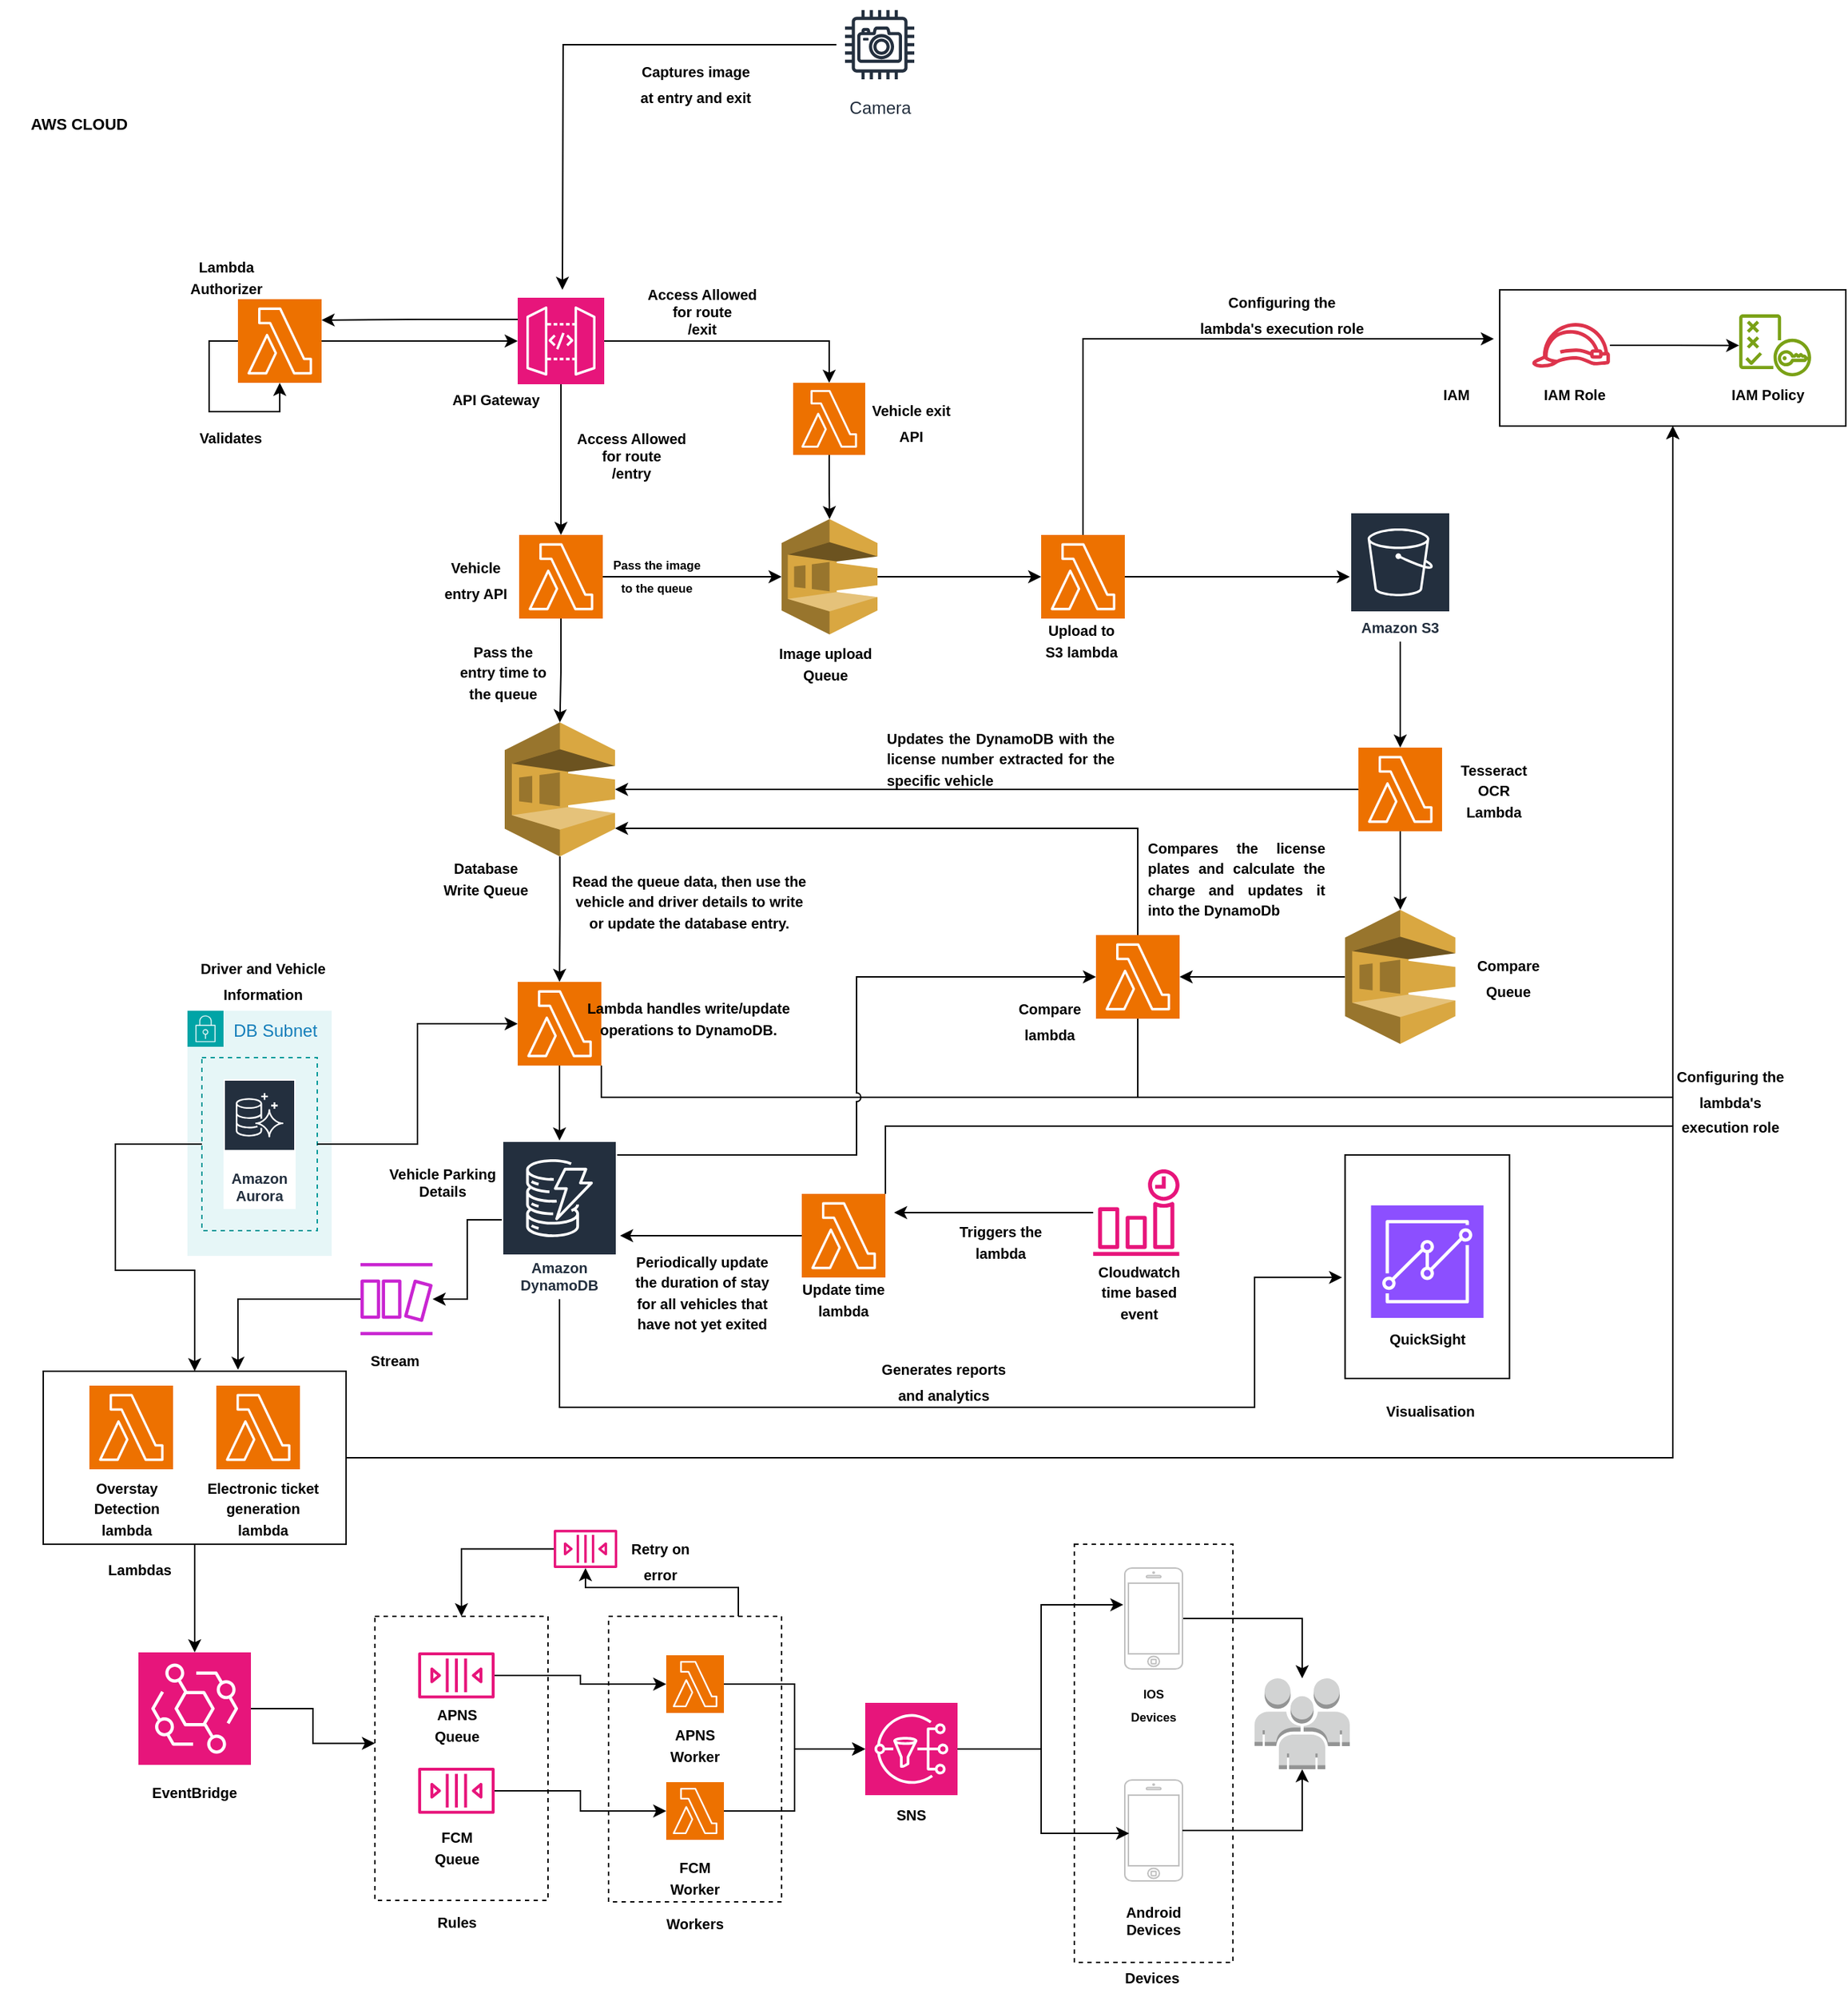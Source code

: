 <mxfile version="24.4.4" type="github">
  <diagram name="Page-1" id="XCapX623ZK9VIntV2yf6">
    <mxGraphModel dx="1434" dy="774" grid="1" gridSize="10" guides="1" tooltips="1" connect="1" arrows="1" fold="1" page="1" pageScale="1" pageWidth="850" pageHeight="1100" math="0" shadow="0">
      <root>
        <mxCell id="0" />
        <mxCell id="1" parent="0" />
        <mxCell id="y3648cTaK8qfpZ_CPwrZ-4" value="AWS CLOUD" style="text;html=1;align=center;verticalAlign=middle;whiteSpace=wrap;rounded=0;fontStyle=1;fontSize=11;" parent="1" vertex="1">
          <mxGeometry x="20" y="110" width="110" height="30" as="geometry" />
        </mxCell>
        <mxCell id="y3648cTaK8qfpZ_CPwrZ-14" value="&lt;div&gt;DB Subnet&lt;/div&gt;&lt;div&gt;&lt;br&gt;&lt;/div&gt;" style="points=[[0,0],[0.25,0],[0.5,0],[0.75,0],[1,0],[1,0.25],[1,0.5],[1,0.75],[1,1],[0.75,1],[0.5,1],[0.25,1],[0,1],[0,0.75],[0,0.5],[0,0.25]];outlineConnect=0;gradientColor=none;html=1;whiteSpace=wrap;fontSize=12;fontStyle=0;container=1;pointerEvents=0;collapsible=0;recursiveResize=0;shape=mxgraph.aws4.group;grIcon=mxgraph.aws4.group_security_group;grStroke=0;strokeColor=#00A4A6;fillColor=#E6F6F7;verticalAlign=top;align=left;spacingLeft=30;fontColor=#147EBA;dashed=0;" parent="1" vertex="1">
          <mxGeometry x="150" y="740" width="100" height="170" as="geometry" />
        </mxCell>
        <mxCell id="y3648cTaK8qfpZ_CPwrZ-59" value="Amazon&lt;br&gt;&lt;div&gt;Aurora&lt;/div&gt;" style="sketch=0;outlineConnect=0;fontColor=#232F3E;gradientColor=none;strokeColor=#ffffff;fillColor=#232F3E;dashed=0;verticalLabelPosition=middle;verticalAlign=bottom;align=center;html=1;whiteSpace=wrap;fontSize=10;fontStyle=1;spacing=3;shape=mxgraph.aws4.productIcon;prIcon=mxgraph.aws4.aurora;" parent="y3648cTaK8qfpZ_CPwrZ-14" vertex="1">
          <mxGeometry x="25" y="47.5" width="50" height="90" as="geometry" />
        </mxCell>
        <mxCell id="y3648cTaK8qfpZ_CPwrZ-17" value="" style="rounded=0;whiteSpace=wrap;html=1;fillColor=none;strokeColor=#009999;dashed=1;" parent="y3648cTaK8qfpZ_CPwrZ-14" vertex="1">
          <mxGeometry x="10" y="32.5" width="80" height="120" as="geometry" />
        </mxCell>
        <mxCell id="y3648cTaK8qfpZ_CPwrZ-41" style="edgeStyle=orthogonalEdgeStyle;rounded=0;orthogonalLoop=1;jettySize=auto;html=1;exitX=0.5;exitY=1;exitDx=0;exitDy=0;exitPerimeter=0;entryX=0.5;entryY=0;entryDx=0;entryDy=0;entryPerimeter=0;" parent="1" source="y3648cTaK8qfpZ_CPwrZ-18" target="y3648cTaK8qfpZ_CPwrZ-45" edge="1">
          <mxGeometry relative="1" as="geometry">
            <mxPoint x="409" y="400" as="targetPoint" />
          </mxGeometry>
        </mxCell>
        <mxCell id="VPLvg2K2wHVccdFYRHNz-117" style="edgeStyle=orthogonalEdgeStyle;rounded=0;orthogonalLoop=1;jettySize=auto;html=1;exitX=1;exitY=0.5;exitDx=0;exitDy=0;exitPerimeter=0;entryX=0.5;entryY=0;entryDx=0;entryDy=0;entryPerimeter=0;" edge="1" parent="1" source="y3648cTaK8qfpZ_CPwrZ-18" target="VPLvg2K2wHVccdFYRHNz-119">
          <mxGeometry relative="1" as="geometry">
            <mxPoint x="1020" y="360" as="targetPoint" />
          </mxGeometry>
        </mxCell>
        <mxCell id="y3648cTaK8qfpZ_CPwrZ-18" value="" style="sketch=0;points=[[0,0,0],[0.25,0,0],[0.5,0,0],[0.75,0,0],[1,0,0],[0,1,0],[0.25,1,0],[0.5,1,0],[0.75,1,0],[1,1,0],[0,0.25,0],[0,0.5,0],[0,0.75,0],[1,0.25,0],[1,0.5,0],[1,0.75,0]];outlineConnect=0;fontColor=#232F3E;fillColor=#E7157B;strokeColor=#ffffff;dashed=0;verticalLabelPosition=bottom;verticalAlign=top;align=center;html=1;fontSize=12;fontStyle=0;aspect=fixed;shape=mxgraph.aws4.resourceIcon;resIcon=mxgraph.aws4.api_gateway;" parent="1" vertex="1">
          <mxGeometry x="379" y="245.5" width="60" height="60" as="geometry" />
        </mxCell>
        <mxCell id="y3648cTaK8qfpZ_CPwrZ-24" value="&lt;div style=&quot;font-size: 10px;&quot;&gt;&lt;b&gt;&lt;font style=&quot;font-size: 10px;&quot;&gt;API Gateway&lt;/font&gt;&lt;/b&gt;&lt;/div&gt;&lt;div style=&quot;font-size: 10px;&quot;&gt;&lt;b&gt;&lt;font style=&quot;font-size: 10px;&quot;&gt;&lt;br&gt;&lt;/font&gt;&lt;/b&gt;&lt;/div&gt;" style="text;html=1;align=center;verticalAlign=middle;whiteSpace=wrap;rounded=0;" parent="1" vertex="1">
          <mxGeometry x="324" y="312.25" width="80" height="20" as="geometry" />
        </mxCell>
        <mxCell id="y3648cTaK8qfpZ_CPwrZ-43" value="&lt;div style=&quot;font-size: 10px;&quot;&gt;&lt;font style=&quot;font-size: 10px;&quot;&gt;&lt;b&gt;&lt;font style=&quot;font-size: 10px;&quot;&gt;Access Allowed&lt;/font&gt;&lt;/b&gt;&lt;/font&gt;&lt;/div&gt;&lt;div style=&quot;font-size: 10px;&quot;&gt;&lt;font style=&quot;font-size: 10px;&quot;&gt;&lt;b&gt;&lt;font style=&quot;font-size: 10px;&quot;&gt;for route &lt;br&gt;/entry&lt;br&gt;&lt;/font&gt;&lt;/b&gt;&lt;/font&gt;&lt;/div&gt;" style="text;html=1;align=center;verticalAlign=middle;whiteSpace=wrap;rounded=0;" parent="1" vertex="1">
          <mxGeometry x="412.5" y="340" width="90" height="30" as="geometry" />
        </mxCell>
        <mxCell id="y3648cTaK8qfpZ_CPwrZ-49" style="edgeStyle=orthogonalEdgeStyle;rounded=0;orthogonalLoop=1;jettySize=auto;html=1;exitX=1;exitY=0.5;exitDx=0;exitDy=0;exitPerimeter=0;" parent="1" source="y3648cTaK8qfpZ_CPwrZ-44" target="y3648cTaK8qfpZ_CPwrZ-50" edge="1">
          <mxGeometry relative="1" as="geometry">
            <mxPoint x="690" y="460" as="targetPoint" />
          </mxGeometry>
        </mxCell>
        <mxCell id="y3648cTaK8qfpZ_CPwrZ-44" value="" style="sketch=0;points=[[0,0,0],[0.25,0,0],[0.5,0,0],[0.75,0,0],[1,0,0],[0,1,0],[0.25,1,0],[0.5,1,0],[0.75,1,0],[1,1,0],[0,0.25,0],[0,0.5,0],[0,0.75,0],[1,0.25,0],[1,0.5,0],[1,0.75,0]];outlineConnect=0;fontColor=#232F3E;fillColor=#ED7100;strokeColor=#ffffff;dashed=0;verticalLabelPosition=bottom;verticalAlign=top;align=center;html=1;fontSize=12;fontStyle=0;aspect=fixed;shape=mxgraph.aws4.resourceIcon;resIcon=mxgraph.aws4.lambda;" parent="1" vertex="1">
          <mxGeometry x="742" y="410" width="58" height="58" as="geometry" />
        </mxCell>
        <mxCell id="y3648cTaK8qfpZ_CPwrZ-45" value="" style="sketch=0;points=[[0,0,0],[0.25,0,0],[0.5,0,0],[0.75,0,0],[1,0,0],[0,1,0],[0.25,1,0],[0.5,1,0],[0.75,1,0],[1,1,0],[0,0.25,0],[0,0.5,0],[0,0.75,0],[1,0.25,0],[1,0.5,0],[1,0.75,0]];outlineConnect=0;fontColor=#232F3E;fillColor=#ED7100;strokeColor=#ffffff;dashed=0;verticalLabelPosition=bottom;verticalAlign=top;align=center;html=1;fontSize=12;fontStyle=0;aspect=fixed;shape=mxgraph.aws4.resourceIcon;resIcon=mxgraph.aws4.lambda;" parent="1" vertex="1">
          <mxGeometry x="380" y="410" width="58" height="58" as="geometry" />
        </mxCell>
        <mxCell id="y3648cTaK8qfpZ_CPwrZ-47" value="&lt;b&gt;&lt;font style=&quot;font-size: 10px;&quot;&gt;Upload to S3 lambda&lt;/font&gt;&lt;/b&gt;" style="text;html=1;align=center;verticalAlign=middle;whiteSpace=wrap;rounded=0;" parent="1" vertex="1">
          <mxGeometry x="740" y="468" width="60" height="30" as="geometry" />
        </mxCell>
        <mxCell id="y3648cTaK8qfpZ_CPwrZ-50" value="Amazon S3" style="sketch=0;outlineConnect=0;fontColor=#232F3E;gradientColor=none;strokeColor=#ffffff;fillColor=#232F3E;dashed=0;verticalLabelPosition=middle;verticalAlign=bottom;align=center;html=1;whiteSpace=wrap;fontSize=10;fontStyle=1;spacing=3;shape=mxgraph.aws4.productIcon;prIcon=mxgraph.aws4.s3;" parent="1" vertex="1">
          <mxGeometry x="956" y="394" width="70" height="90" as="geometry" />
        </mxCell>
        <mxCell id="VPLvg2K2wHVccdFYRHNz-115" style="edgeStyle=orthogonalEdgeStyle;rounded=0;orthogonalLoop=1;jettySize=auto;html=1;" edge="1" parent="1" source="y3648cTaK8qfpZ_CPwrZ-51" target="y3648cTaK8qfpZ_CPwrZ-65">
          <mxGeometry relative="1" as="geometry" />
        </mxCell>
        <mxCell id="VPLvg2K2wHVccdFYRHNz-131" value="" style="edgeStyle=orthogonalEdgeStyle;rounded=0;orthogonalLoop=1;jettySize=auto;html=1;" edge="1" parent="1" source="y3648cTaK8qfpZ_CPwrZ-51" target="VPLvg2K2wHVccdFYRHNz-130">
          <mxGeometry relative="1" as="geometry" />
        </mxCell>
        <mxCell id="y3648cTaK8qfpZ_CPwrZ-51" value="" style="sketch=0;points=[[0,0,0],[0.25,0,0],[0.5,0,0],[0.75,0,0],[1,0,0],[0,1,0],[0.25,1,0],[0.5,1,0],[0.75,1,0],[1,1,0],[0,0.25,0],[0,0.5,0],[0,0.75,0],[1,0.25,0],[1,0.5,0],[1,0.75,0]];outlineConnect=0;fontColor=#232F3E;fillColor=#ED7100;strokeColor=#ffffff;dashed=0;verticalLabelPosition=bottom;verticalAlign=top;align=center;html=1;fontSize=12;fontStyle=0;aspect=fixed;shape=mxgraph.aws4.resourceIcon;resIcon=mxgraph.aws4.lambda;" parent="1" vertex="1">
          <mxGeometry x="962" y="557.5" width="58" height="58" as="geometry" />
        </mxCell>
        <mxCell id="y3648cTaK8qfpZ_CPwrZ-56" value="&lt;b&gt;&lt;font style=&quot;font-size: 10px;&quot;&gt;Tesseract OCR Lambda&lt;/font&gt;&lt;/b&gt;" style="text;html=1;align=center;verticalAlign=middle;whiteSpace=wrap;rounded=0;" parent="1" vertex="1">
          <mxGeometry x="1026" y="571.5" width="60" height="30" as="geometry" />
        </mxCell>
        <mxCell id="y3648cTaK8qfpZ_CPwrZ-57" style="edgeStyle=orthogonalEdgeStyle;rounded=0;orthogonalLoop=1;jettySize=auto;html=1;exitX=0.5;exitY=1;exitDx=0;exitDy=0;" parent="1" edge="1">
          <mxGeometry relative="1" as="geometry">
            <mxPoint x="768" y="651" as="sourcePoint" />
            <mxPoint x="768" y="651" as="targetPoint" />
          </mxGeometry>
        </mxCell>
        <mxCell id="y3648cTaK8qfpZ_CPwrZ-65" value="" style="outlineConnect=0;dashed=0;verticalLabelPosition=bottom;verticalAlign=top;align=center;html=1;shape=mxgraph.aws3.sqs;fillColor=#D9A741;gradientColor=none;" parent="1" vertex="1">
          <mxGeometry x="370" y="540" width="76.5" height="93" as="geometry" />
        </mxCell>
        <mxCell id="y3648cTaK8qfpZ_CPwrZ-66" style="edgeStyle=orthogonalEdgeStyle;rounded=0;orthogonalLoop=1;jettySize=auto;html=1;exitX=0.5;exitY=1;exitDx=0;exitDy=0;exitPerimeter=0;entryX=0.5;entryY=0;entryDx=0;entryDy=0;entryPerimeter=0;" parent="1" source="y3648cTaK8qfpZ_CPwrZ-45" target="y3648cTaK8qfpZ_CPwrZ-65" edge="1">
          <mxGeometry relative="1" as="geometry" />
        </mxCell>
        <mxCell id="VPLvg2K2wHVccdFYRHNz-143" style="edgeStyle=orthogonalEdgeStyle;rounded=0;orthogonalLoop=1;jettySize=auto;html=1;" edge="1" parent="1" source="y3648cTaK8qfpZ_CPwrZ-71" target="VPLvg2K2wHVccdFYRHNz-142">
          <mxGeometry relative="1" as="geometry" />
        </mxCell>
        <mxCell id="y3648cTaK8qfpZ_CPwrZ-71" value="Amazon DynamoDB" style="sketch=0;outlineConnect=0;fontColor=#232F3E;gradientColor=none;strokeColor=#ffffff;fillColor=#232F3E;dashed=0;verticalLabelPosition=middle;verticalAlign=bottom;align=center;html=1;whiteSpace=wrap;fontSize=10;fontStyle=1;spacing=3;shape=mxgraph.aws4.productIcon;prIcon=mxgraph.aws4.dynamodb;" parent="1" vertex="1">
          <mxGeometry x="368" y="830" width="80" height="110" as="geometry" />
        </mxCell>
        <mxCell id="y3648cTaK8qfpZ_CPwrZ-76" style="edgeStyle=orthogonalEdgeStyle;rounded=0;orthogonalLoop=1;jettySize=auto;html=1;exitX=0.5;exitY=1;exitDx=0;exitDy=0;exitPerimeter=0;" parent="1" source="y3648cTaK8qfpZ_CPwrZ-73" target="y3648cTaK8qfpZ_CPwrZ-71" edge="1">
          <mxGeometry relative="1" as="geometry" />
        </mxCell>
        <mxCell id="VPLvg2K2wHVccdFYRHNz-227" style="edgeStyle=orthogonalEdgeStyle;rounded=0;orthogonalLoop=1;jettySize=auto;html=1;exitX=1;exitY=1;exitDx=0;exitDy=0;exitPerimeter=0;endArrow=none;endFill=0;" edge="1" parent="1" source="y3648cTaK8qfpZ_CPwrZ-73">
          <mxGeometry relative="1" as="geometry">
            <mxPoint x="1180" y="800" as="targetPoint" />
            <Array as="points">
              <mxPoint x="437" y="800" />
            </Array>
          </mxGeometry>
        </mxCell>
        <mxCell id="y3648cTaK8qfpZ_CPwrZ-73" value="" style="sketch=0;points=[[0,0,0],[0.25,0,0],[0.5,0,0],[0.75,0,0],[1,0,0],[0,1,0],[0.25,1,0],[0.5,1,0],[0.75,1,0],[1,1,0],[0,0.25,0],[0,0.5,0],[0,0.75,0],[1,0.25,0],[1,0.5,0],[1,0.75,0]];outlineConnect=0;fontColor=#232F3E;fillColor=#ED7100;strokeColor=#ffffff;dashed=0;verticalLabelPosition=bottom;verticalAlign=top;align=center;html=1;fontSize=12;fontStyle=0;aspect=fixed;shape=mxgraph.aws4.resourceIcon;resIcon=mxgraph.aws4.lambda;" parent="1" vertex="1">
          <mxGeometry x="379" y="720" width="58" height="58" as="geometry" />
        </mxCell>
        <mxCell id="y3648cTaK8qfpZ_CPwrZ-74" style="edgeStyle=orthogonalEdgeStyle;rounded=0;orthogonalLoop=1;jettySize=auto;html=1;exitX=0.5;exitY=1;exitDx=0;exitDy=0;exitPerimeter=0;entryX=0.5;entryY=0;entryDx=0;entryDy=0;entryPerimeter=0;" parent="1" source="y3648cTaK8qfpZ_CPwrZ-65" target="y3648cTaK8qfpZ_CPwrZ-73" edge="1">
          <mxGeometry relative="1" as="geometry" />
        </mxCell>
        <mxCell id="VPLvg2K2wHVccdFYRHNz-167" value="" style="edgeStyle=orthogonalEdgeStyle;rounded=0;orthogonalLoop=1;jettySize=auto;html=1;" edge="1" parent="1" source="y3648cTaK8qfpZ_CPwrZ-17" target="VPLvg2K2wHVccdFYRHNz-165">
          <mxGeometry relative="1" as="geometry">
            <Array as="points">
              <mxPoint x="100" y="833" />
              <mxPoint x="100" y="920" />
              <mxPoint x="155" y="920" />
            </Array>
          </mxGeometry>
        </mxCell>
        <mxCell id="y3648cTaK8qfpZ_CPwrZ-79" value="&lt;sub&gt;&lt;b&gt;Vehicle entry API&lt;br&gt;&lt;/b&gt;&lt;/sub&gt;" style="text;html=1;align=center;verticalAlign=middle;whiteSpace=wrap;rounded=0;" parent="1" vertex="1">
          <mxGeometry x="320" y="424" width="60" height="30" as="geometry" />
        </mxCell>
        <mxCell id="y3648cTaK8qfpZ_CPwrZ-80" value="&lt;font style=&quot;font-size: 10px;&quot;&gt;&lt;b&gt;Pass the entry time to the queue&lt;/b&gt;&lt;/font&gt;" style="text;html=1;align=center;verticalAlign=middle;whiteSpace=wrap;rounded=0;" parent="1" vertex="1">
          <mxGeometry x="334" y="490" width="70" height="30" as="geometry" />
        </mxCell>
        <mxCell id="y3648cTaK8qfpZ_CPwrZ-81" value="&lt;div align=&quot;center&quot;&gt;&lt;b&gt;&lt;font style=&quot;font-size: 10px;&quot;&gt;Read the queue data, then use the vehicle and driver details to write or update the database entry.&lt;/font&gt;&lt;/b&gt;&lt;/div&gt;" style="text;html=1;align=center;verticalAlign=middle;whiteSpace=wrap;rounded=0;" parent="1" vertex="1">
          <mxGeometry x="412.5" y="648" width="170" height="32" as="geometry" />
        </mxCell>
        <mxCell id="y3648cTaK8qfpZ_CPwrZ-83" value="&lt;div align=&quot;center&quot;&gt;&lt;font style=&quot;font-size: 10px;&quot;&gt;&lt;b&gt;Lambda handles write/update operations to DynamoDB.&lt;/b&gt;&lt;/font&gt;&lt;/div&gt;" style="text;html=1;align=center;verticalAlign=middle;whiteSpace=wrap;rounded=0;" parent="1" vertex="1">
          <mxGeometry x="425" y="720" width="145" height="50" as="geometry" />
        </mxCell>
        <mxCell id="VPLvg2K2wHVccdFYRHNz-187" style="edgeStyle=orthogonalEdgeStyle;rounded=0;orthogonalLoop=1;jettySize=auto;html=1;" edge="1" parent="1" source="VPLvg2K2wHVccdFYRHNz-1">
          <mxGeometry relative="1" as="geometry">
            <mxPoint x="640" y="880" as="targetPoint" />
          </mxGeometry>
        </mxCell>
        <mxCell id="VPLvg2K2wHVccdFYRHNz-1" value="" style="sketch=0;outlineConnect=0;fontColor=#232F3E;gradientColor=none;fillColor=#E7157B;strokeColor=none;dashed=0;verticalLabelPosition=bottom;verticalAlign=top;align=center;html=1;fontSize=12;fontStyle=0;aspect=fixed;pointerEvents=1;shape=mxgraph.aws4.event_time_based;" vertex="1" parent="1">
          <mxGeometry x="778" y="850" width="60" height="60" as="geometry" />
        </mxCell>
        <mxCell id="VPLvg2K2wHVccdFYRHNz-211" style="edgeStyle=orthogonalEdgeStyle;rounded=0;orthogonalLoop=1;jettySize=auto;html=1;exitX=1;exitY=0;exitDx=0;exitDy=0;exitPerimeter=0;" edge="1" parent="1" source="VPLvg2K2wHVccdFYRHNz-2" target="VPLvg2K2wHVccdFYRHNz-201">
          <mxGeometry relative="1" as="geometry">
            <Array as="points">
              <mxPoint x="634" y="820" />
              <mxPoint x="1180" y="820" />
            </Array>
          </mxGeometry>
        </mxCell>
        <mxCell id="VPLvg2K2wHVccdFYRHNz-2" value="" style="sketch=0;points=[[0,0,0],[0.25,0,0],[0.5,0,0],[0.75,0,0],[1,0,0],[0,1,0],[0.25,1,0],[0.5,1,0],[0.75,1,0],[1,1,0],[0,0.25,0],[0,0.5,0],[0,0.75,0],[1,0.25,0],[1,0.5,0],[1,0.75,0]];outlineConnect=0;fontColor=#232F3E;fillColor=#ED7100;strokeColor=#ffffff;dashed=0;verticalLabelPosition=bottom;verticalAlign=top;align=center;html=1;fontSize=12;fontStyle=0;aspect=fixed;shape=mxgraph.aws4.resourceIcon;resIcon=mxgraph.aws4.lambda;" vertex="1" parent="1">
          <mxGeometry x="576" y="867" width="58" height="58" as="geometry" />
        </mxCell>
        <mxCell id="VPLvg2K2wHVccdFYRHNz-7" value="&lt;b style=&quot;font-size: 10px;&quot;&gt;Cloudwatch time based event &lt;br&gt;&lt;/b&gt;" style="text;html=1;align=center;verticalAlign=middle;whiteSpace=wrap;rounded=0;" vertex="1" parent="1">
          <mxGeometry x="780" y="920" width="60" height="30" as="geometry" />
        </mxCell>
        <mxCell id="VPLvg2K2wHVccdFYRHNz-9" value="&lt;b&gt;&lt;font style=&quot;font-size: 10px;&quot;&gt;Triggers the lambda&lt;br&gt;&lt;/font&gt;&lt;/b&gt;" style="text;html=1;align=center;verticalAlign=middle;whiteSpace=wrap;rounded=0;" vertex="1" parent="1">
          <mxGeometry x="679" y="885" width="70" height="30" as="geometry" />
        </mxCell>
        <mxCell id="VPLvg2K2wHVccdFYRHNz-11" value="&lt;font style=&quot;font-size: 10px;&quot;&gt;&lt;b&gt;Update time &lt;br&gt;&lt;/b&gt;&lt;/font&gt;&lt;div&gt;&lt;font style=&quot;font-size: 10px;&quot;&gt;&lt;b&gt;lambda &lt;/b&gt;&lt;/font&gt;&lt;/div&gt;" style="text;html=1;align=center;verticalAlign=middle;whiteSpace=wrap;rounded=0;" vertex="1" parent="1">
          <mxGeometry x="567.25" y="925" width="75.5" height="30" as="geometry" />
        </mxCell>
        <mxCell id="VPLvg2K2wHVccdFYRHNz-13" value="&lt;font style=&quot;font-size: 10px;&quot;&gt;&lt;b&gt;Periodically update the duration of stay for all vehicles that have not yet exited&lt;/b&gt;&lt;/font&gt;" style="text;html=1;align=center;verticalAlign=middle;whiteSpace=wrap;rounded=0;" vertex="1" parent="1">
          <mxGeometry x="456.5" y="915" width="100" height="40" as="geometry" />
        </mxCell>
        <mxCell id="VPLvg2K2wHVccdFYRHNz-18" style="edgeStyle=orthogonalEdgeStyle;rounded=0;orthogonalLoop=1;jettySize=auto;html=1;entryX=0;entryY=0.5;entryDx=0;entryDy=0;entryPerimeter=0;" edge="1" parent="1" source="y3648cTaK8qfpZ_CPwrZ-17" target="y3648cTaK8qfpZ_CPwrZ-73">
          <mxGeometry relative="1" as="geometry" />
        </mxCell>
        <mxCell id="VPLvg2K2wHVccdFYRHNz-20" value="&lt;div style=&quot;font-size: 10px;&quot;&gt;&lt;b&gt;&lt;font style=&quot;font-size: 10px;&quot;&gt;Vehicle Parking Details&lt;/font&gt;&lt;/b&gt;&lt;/div&gt;&lt;div style=&quot;font-size: 10px;&quot;&gt;&lt;b&gt;&lt;font style=&quot;font-size: 10px;&quot;&gt;&lt;br&gt;&lt;/font&gt;&lt;/b&gt;&lt;/div&gt;" style="text;html=1;align=center;verticalAlign=middle;whiteSpace=wrap;rounded=0;" vertex="1" parent="1">
          <mxGeometry x="286.5" y="850" width="80" height="30" as="geometry" />
        </mxCell>
        <mxCell id="VPLvg2K2wHVccdFYRHNz-22" value="" style="sketch=0;points=[[0,0,0],[0.25,0,0],[0.5,0,0],[0.75,0,0],[1,0,0],[0,1,0],[0.25,1,0],[0.5,1,0],[0.75,1,0],[1,1,0],[0,0.25,0],[0,0.5,0],[0,0.75,0],[1,0.25,0],[1,0.5,0],[1,0.75,0]];outlineConnect=0;fontColor=#232F3E;fillColor=#ED7100;strokeColor=#ffffff;dashed=0;verticalLabelPosition=bottom;verticalAlign=top;align=center;html=1;fontSize=12;fontStyle=0;aspect=fixed;shape=mxgraph.aws4.resourceIcon;resIcon=mxgraph.aws4.lambda;" vertex="1" parent="1">
          <mxGeometry x="82" y="1000" width="58" height="58" as="geometry" />
        </mxCell>
        <mxCell id="VPLvg2K2wHVccdFYRHNz-27" value="" style="sketch=0;points=[[0,0,0],[0.25,0,0],[0.5,0,0],[0.75,0,0],[1,0,0],[0,1,0],[0.25,1,0],[0.5,1,0],[0.75,1,0],[1,1,0],[0,0.25,0],[0,0.5,0],[0,0.75,0],[1,0.25,0],[1,0.5,0],[1,0.75,0]];outlineConnect=0;fontColor=#232F3E;fillColor=#E7157B;strokeColor=#ffffff;dashed=0;verticalLabelPosition=bottom;verticalAlign=top;align=center;html=1;fontSize=12;fontStyle=0;aspect=fixed;shape=mxgraph.aws4.resourceIcon;resIcon=mxgraph.aws4.eventbridge;" vertex="1" parent="1">
          <mxGeometry x="116" y="1185" width="78" height="78" as="geometry" />
        </mxCell>
        <mxCell id="VPLvg2K2wHVccdFYRHNz-49" style="edgeStyle=orthogonalEdgeStyle;rounded=0;orthogonalLoop=1;jettySize=auto;html=1;" edge="1" parent="1" source="VPLvg2K2wHVccdFYRHNz-29" target="VPLvg2K2wHVccdFYRHNz-39">
          <mxGeometry relative="1" as="geometry" />
        </mxCell>
        <mxCell id="VPLvg2K2wHVccdFYRHNz-29" value="" style="sketch=0;outlineConnect=0;fontColor=#232F3E;gradientColor=none;fillColor=#E7157B;strokeColor=none;dashed=0;verticalLabelPosition=bottom;verticalAlign=top;align=center;html=1;fontSize=12;fontStyle=0;aspect=fixed;pointerEvents=1;shape=mxgraph.aws4.queue;" vertex="1" parent="1">
          <mxGeometry x="310" y="1185" width="53" height="31.94" as="geometry" />
        </mxCell>
        <mxCell id="VPLvg2K2wHVccdFYRHNz-30" value="" style="sketch=0;outlineConnect=0;fontColor=#232F3E;gradientColor=none;fillColor=#E7157B;strokeColor=none;dashed=0;verticalLabelPosition=bottom;verticalAlign=top;align=center;html=1;fontSize=12;fontStyle=0;aspect=fixed;pointerEvents=1;shape=mxgraph.aws4.queue;" vertex="1" parent="1">
          <mxGeometry x="310" y="1265" width="53" height="31.94" as="geometry" />
        </mxCell>
        <mxCell id="VPLvg2K2wHVccdFYRHNz-33" value="&lt;font style=&quot;font-size: 10px;&quot;&gt;&lt;b&gt;EventBridge&lt;/b&gt;&lt;/font&gt;" style="text;html=1;align=center;verticalAlign=middle;whiteSpace=wrap;rounded=0;" vertex="1" parent="1">
          <mxGeometry x="125" y="1266.94" width="60" height="30" as="geometry" />
        </mxCell>
        <mxCell id="VPLvg2K2wHVccdFYRHNz-34" value="&lt;b&gt;&lt;font style=&quot;font-size: 10px;&quot;&gt;APNS Queue&lt;/font&gt;&lt;/b&gt;" style="text;html=1;align=center;verticalAlign=middle;whiteSpace=wrap;rounded=0;" vertex="1" parent="1">
          <mxGeometry x="306.5" y="1219.97" width="60" height="30" as="geometry" />
        </mxCell>
        <mxCell id="VPLvg2K2wHVccdFYRHNz-35" value="&lt;b&gt;&lt;font style=&quot;font-size: 10px;&quot;&gt;FCM&lt;br&gt; Queue&lt;/font&gt;&lt;/b&gt;" style="text;html=1;align=center;verticalAlign=middle;whiteSpace=wrap;rounded=0;" vertex="1" parent="1">
          <mxGeometry x="306.5" y="1305" width="60" height="30" as="geometry" />
        </mxCell>
        <mxCell id="VPLvg2K2wHVccdFYRHNz-36" value="" style="rounded=0;whiteSpace=wrap;html=1;fillColor=none;dashed=1;" vertex="1" parent="1">
          <mxGeometry x="280" y="1160" width="120" height="197" as="geometry" />
        </mxCell>
        <mxCell id="VPLvg2K2wHVccdFYRHNz-37" value="&lt;b style=&quot;font-size: 10px;&quot;&gt;Rules&lt;/b&gt;" style="text;html=1;align=center;verticalAlign=middle;whiteSpace=wrap;rounded=0;" vertex="1" parent="1">
          <mxGeometry x="306.5" y="1357" width="60" height="30" as="geometry" />
        </mxCell>
        <mxCell id="VPLvg2K2wHVccdFYRHNz-62" style="edgeStyle=orthogonalEdgeStyle;rounded=0;orthogonalLoop=1;jettySize=auto;html=1;" edge="1" parent="1" source="VPLvg2K2wHVccdFYRHNz-39" target="VPLvg2K2wHVccdFYRHNz-61">
          <mxGeometry relative="1" as="geometry" />
        </mxCell>
        <mxCell id="VPLvg2K2wHVccdFYRHNz-39" value="" style="sketch=0;points=[[0,0,0],[0.25,0,0],[0.5,0,0],[0.75,0,0],[1,0,0],[0,1,0],[0.25,1,0],[0.5,1,0],[0.75,1,0],[1,1,0],[0,0.25,0],[0,0.5,0],[0,0.75,0],[1,0.25,0],[1,0.5,0],[1,0.75,0]];outlineConnect=0;fontColor=#232F3E;fillColor=#ED7100;strokeColor=#ffffff;dashed=0;verticalLabelPosition=bottom;verticalAlign=top;align=center;html=1;fontSize=12;fontStyle=0;aspect=fixed;shape=mxgraph.aws4.resourceIcon;resIcon=mxgraph.aws4.lambda;" vertex="1" parent="1">
          <mxGeometry x="482" y="1187" width="40" height="40" as="geometry" />
        </mxCell>
        <mxCell id="VPLvg2K2wHVccdFYRHNz-63" style="edgeStyle=orthogonalEdgeStyle;rounded=0;orthogonalLoop=1;jettySize=auto;html=1;exitX=1;exitY=0.5;exitDx=0;exitDy=0;exitPerimeter=0;" edge="1" parent="1" source="VPLvg2K2wHVccdFYRHNz-40" target="VPLvg2K2wHVccdFYRHNz-61">
          <mxGeometry relative="1" as="geometry" />
        </mxCell>
        <mxCell id="VPLvg2K2wHVccdFYRHNz-40" value="" style="sketch=0;points=[[0,0,0],[0.25,0,0],[0.5,0,0],[0.75,0,0],[1,0,0],[0,1,0],[0.25,1,0],[0.5,1,0],[0.75,1,0],[1,1,0],[0,0.25,0],[0,0.5,0],[0,0.75,0],[1,0.25,0],[1,0.5,0],[1,0.75,0]];outlineConnect=0;fontColor=#232F3E;fillColor=#ED7100;strokeColor=#ffffff;dashed=0;verticalLabelPosition=bottom;verticalAlign=top;align=center;html=1;fontSize=12;fontStyle=0;aspect=fixed;shape=mxgraph.aws4.resourceIcon;resIcon=mxgraph.aws4.lambda;" vertex="1" parent="1">
          <mxGeometry x="482" y="1275" width="40" height="40" as="geometry" />
        </mxCell>
        <mxCell id="VPLvg2K2wHVccdFYRHNz-41" value="&lt;b style=&quot;font-size: 10px;&quot;&gt;APNS Worker&lt;br&gt;&lt;/b&gt;" style="text;html=1;align=center;verticalAlign=middle;whiteSpace=wrap;rounded=0;" vertex="1" parent="1">
          <mxGeometry x="472" y="1233" width="60" height="32" as="geometry" />
        </mxCell>
        <mxCell id="VPLvg2K2wHVccdFYRHNz-42" value="&lt;font style=&quot;font-size: 10px;&quot;&gt;&lt;b&gt;FCM &lt;br&gt;Worker&lt;br&gt;&lt;/b&gt;&lt;/font&gt;" style="text;html=1;align=center;verticalAlign=middle;whiteSpace=wrap;rounded=0;" vertex="1" parent="1">
          <mxGeometry x="472" y="1325" width="60" height="32" as="geometry" />
        </mxCell>
        <mxCell id="VPLvg2K2wHVccdFYRHNz-59" style="edgeStyle=orthogonalEdgeStyle;rounded=0;orthogonalLoop=1;jettySize=auto;html=1;exitX=0.75;exitY=0;exitDx=0;exitDy=0;" edge="1" parent="1" source="VPLvg2K2wHVccdFYRHNz-43" target="VPLvg2K2wHVccdFYRHNz-53">
          <mxGeometry relative="1" as="geometry" />
        </mxCell>
        <mxCell id="VPLvg2K2wHVccdFYRHNz-43" value="" style="rounded=0;whiteSpace=wrap;html=1;fillColor=none;dashed=1;" vertex="1" parent="1">
          <mxGeometry x="442" y="1160" width="120" height="198" as="geometry" />
        </mxCell>
        <mxCell id="VPLvg2K2wHVccdFYRHNz-50" style="edgeStyle=orthogonalEdgeStyle;rounded=0;orthogonalLoop=1;jettySize=auto;html=1;entryX=0;entryY=0.5;entryDx=0;entryDy=0;entryPerimeter=0;" edge="1" parent="1" source="VPLvg2K2wHVccdFYRHNz-30" target="VPLvg2K2wHVccdFYRHNz-40">
          <mxGeometry relative="1" as="geometry" />
        </mxCell>
        <mxCell id="VPLvg2K2wHVccdFYRHNz-52" value="&lt;font size=&quot;1&quot;&gt;&lt;b&gt;Workers&lt;/b&gt;&lt;/font&gt;" style="text;html=1;align=center;verticalAlign=middle;whiteSpace=wrap;rounded=0;" vertex="1" parent="1">
          <mxGeometry x="472" y="1358" width="60" height="30" as="geometry" />
        </mxCell>
        <mxCell id="VPLvg2K2wHVccdFYRHNz-54" style="edgeStyle=orthogonalEdgeStyle;rounded=0;orthogonalLoop=1;jettySize=auto;html=1;entryX=0.5;entryY=0;entryDx=0;entryDy=0;" edge="1" parent="1" source="VPLvg2K2wHVccdFYRHNz-53" target="VPLvg2K2wHVccdFYRHNz-36">
          <mxGeometry relative="1" as="geometry" />
        </mxCell>
        <mxCell id="VPLvg2K2wHVccdFYRHNz-53" value="" style="sketch=0;outlineConnect=0;fontColor=#232F3E;gradientColor=none;fillColor=#E7157B;strokeColor=none;dashed=0;verticalLabelPosition=bottom;verticalAlign=top;align=center;html=1;fontSize=12;fontStyle=0;aspect=fixed;pointerEvents=1;shape=mxgraph.aws4.queue;" vertex="1" parent="1">
          <mxGeometry x="404" y="1100" width="44" height="26.51" as="geometry" />
        </mxCell>
        <mxCell id="VPLvg2K2wHVccdFYRHNz-60" value="&lt;b&gt;&lt;sup&gt;Retry on error&lt;br&gt;&lt;/sup&gt;&lt;/b&gt;" style="text;html=1;align=center;verticalAlign=middle;whiteSpace=wrap;rounded=0;" vertex="1" parent="1">
          <mxGeometry x="448" y="1110" width="60" height="30" as="geometry" />
        </mxCell>
        <mxCell id="VPLvg2K2wHVccdFYRHNz-61" value="" style="sketch=0;points=[[0,0,0],[0.25,0,0],[0.5,0,0],[0.75,0,0],[1,0,0],[0,1,0],[0.25,1,0],[0.5,1,0],[0.75,1,0],[1,1,0],[0,0.25,0],[0,0.5,0],[0,0.75,0],[1,0.25,0],[1,0.5,0],[1,0.75,0]];outlineConnect=0;fontColor=#232F3E;fillColor=#E7157B;strokeColor=#ffffff;dashed=0;verticalLabelPosition=bottom;verticalAlign=top;align=center;html=1;fontSize=12;fontStyle=0;aspect=fixed;shape=mxgraph.aws4.resourceIcon;resIcon=mxgraph.aws4.sns;" vertex="1" parent="1">
          <mxGeometry x="620" y="1219.97" width="64" height="64" as="geometry" />
        </mxCell>
        <mxCell id="VPLvg2K2wHVccdFYRHNz-98" style="edgeStyle=orthogonalEdgeStyle;rounded=0;orthogonalLoop=1;jettySize=auto;html=1;" edge="1" parent="1" source="VPLvg2K2wHVccdFYRHNz-64" target="VPLvg2K2wHVccdFYRHNz-94">
          <mxGeometry relative="1" as="geometry" />
        </mxCell>
        <mxCell id="VPLvg2K2wHVccdFYRHNz-64" value="" style="html=1;verticalLabelPosition=bottom;labelBackgroundColor=#ffffff;verticalAlign=top;shadow=0;dashed=0;strokeWidth=1;shape=mxgraph.ios7.misc.iphone;strokeColor=#c0c0c0;" vertex="1" parent="1">
          <mxGeometry x="800" y="1126.51" width="40" height="70" as="geometry" />
        </mxCell>
        <mxCell id="VPLvg2K2wHVccdFYRHNz-65" value="" style="html=1;verticalLabelPosition=bottom;labelBackgroundColor=#ffffff;verticalAlign=top;shadow=0;dashed=0;strokeWidth=1;shape=mxgraph.ios7.misc.iphone;strokeColor=#c0c0c0;" vertex="1" parent="1">
          <mxGeometry x="800" y="1273.5" width="40" height="70" as="geometry" />
        </mxCell>
        <mxCell id="VPLvg2K2wHVccdFYRHNz-66" value="&lt;font style=&quot;font-size: 11px;&quot;&gt;&lt;b style=&quot;font-size: 10px;&quot;&gt;&lt;sub&gt;IOS &lt;br&gt;Devices&lt;br style=&quot;font-size: 10px;&quot;&gt;&lt;/sub&gt;&lt;/b&gt;&lt;/font&gt;" style="text;html=1;align=center;verticalAlign=middle;whiteSpace=wrap;rounded=0;" vertex="1" parent="1">
          <mxGeometry x="790" y="1203" width="60" height="30" as="geometry" />
        </mxCell>
        <mxCell id="VPLvg2K2wHVccdFYRHNz-67" value="&lt;div style=&quot;font-size: 10px;&quot; align=&quot;center&quot;&gt;&lt;font style=&quot;font-size: 10px;&quot;&gt;&lt;b&gt;Android&lt;/b&gt;&lt;br&gt;&lt;b&gt;Devices&lt;/b&gt;&lt;/font&gt;&lt;br&gt;&lt;/div&gt;" style="text;whiteSpace=wrap;html=1;align=center;" vertex="1" parent="1">
          <mxGeometry x="770" y="1353" width="100" height="40" as="geometry" />
        </mxCell>
        <mxCell id="VPLvg2K2wHVccdFYRHNz-68" value="" style="rounded=0;whiteSpace=wrap;html=1;fillColor=none;dashed=1;" vertex="1" parent="1">
          <mxGeometry x="765" y="1110" width="110" height="290" as="geometry" />
        </mxCell>
        <mxCell id="VPLvg2K2wHVccdFYRHNz-69" style="edgeStyle=orthogonalEdgeStyle;rounded=0;orthogonalLoop=1;jettySize=auto;html=1;exitX=1;exitY=0.5;exitDx=0;exitDy=0;exitPerimeter=0;entryX=-0.025;entryY=0.364;entryDx=0;entryDy=0;entryPerimeter=0;" edge="1" parent="1" source="VPLvg2K2wHVccdFYRHNz-61" target="VPLvg2K2wHVccdFYRHNz-64">
          <mxGeometry relative="1" as="geometry" />
        </mxCell>
        <mxCell id="VPLvg2K2wHVccdFYRHNz-70" style="edgeStyle=orthogonalEdgeStyle;rounded=0;orthogonalLoop=1;jettySize=auto;html=1;exitX=1;exitY=0.5;exitDx=0;exitDy=0;exitPerimeter=0;entryX=0.075;entryY=0.529;entryDx=0;entryDy=0;entryPerimeter=0;" edge="1" parent="1" source="VPLvg2K2wHVccdFYRHNz-61" target="VPLvg2K2wHVccdFYRHNz-65">
          <mxGeometry relative="1" as="geometry" />
        </mxCell>
        <mxCell id="VPLvg2K2wHVccdFYRHNz-72" value="&lt;b&gt;&lt;sub&gt;Devices&lt;/sub&gt;&lt;/b&gt;" style="text;html=1;align=center;verticalAlign=middle;whiteSpace=wrap;rounded=0;" vertex="1" parent="1">
          <mxGeometry x="789" y="1393" width="60" height="30" as="geometry" />
        </mxCell>
        <mxCell id="VPLvg2K2wHVccdFYRHNz-73" value="&lt;b&gt;&lt;sub&gt;SNS&lt;/sub&gt;&lt;/b&gt;" style="text;html=1;align=center;verticalAlign=middle;whiteSpace=wrap;rounded=0;" vertex="1" parent="1">
          <mxGeometry x="622" y="1280" width="60" height="30" as="geometry" />
        </mxCell>
        <mxCell id="VPLvg2K2wHVccdFYRHNz-78" value="&lt;font style=&quot;font-size: 10px;&quot;&gt;&lt;b&gt;Overstay&lt;br&gt;Detection&lt;br&gt;lambda&lt;/b&gt;&lt;br&gt;&lt;/font&gt;" style="text;html=1;align=center;verticalAlign=middle;whiteSpace=wrap;rounded=0;" vertex="1" parent="1">
          <mxGeometry x="78" y="1070" width="60" height="30" as="geometry" />
        </mxCell>
        <mxCell id="VPLvg2K2wHVccdFYRHNz-80" style="edgeStyle=orthogonalEdgeStyle;rounded=0;orthogonalLoop=1;jettySize=auto;html=1;entryX=0.5;entryY=0;entryDx=0;entryDy=0;entryPerimeter=0;" edge="1" parent="1" source="y3648cTaK8qfpZ_CPwrZ-50" target="y3648cTaK8qfpZ_CPwrZ-51">
          <mxGeometry relative="1" as="geometry" />
        </mxCell>
        <mxCell id="VPLvg2K2wHVccdFYRHNz-103" style="edgeStyle=orthogonalEdgeStyle;rounded=0;orthogonalLoop=1;jettySize=auto;html=1;" edge="1" parent="1" source="VPLvg2K2wHVccdFYRHNz-82">
          <mxGeometry relative="1" as="geometry">
            <mxPoint x="410" y="240" as="targetPoint" />
          </mxGeometry>
        </mxCell>
        <mxCell id="VPLvg2K2wHVccdFYRHNz-82" value="Camera" style="sketch=0;outlineConnect=0;fontColor=#232F3E;gradientColor=none;strokeColor=#232F3E;fillColor=#ffffff;dashed=0;verticalLabelPosition=bottom;verticalAlign=top;align=center;html=1;fontSize=12;fontStyle=0;aspect=fixed;shape=mxgraph.aws4.resourceIcon;resIcon=mxgraph.aws4.camera;" vertex="1" parent="1">
          <mxGeometry x="600" y="40" width="60" height="60" as="geometry" />
        </mxCell>
        <mxCell id="VPLvg2K2wHVccdFYRHNz-84" value="&lt;b&gt;&lt;sub&gt;Captures image at entry and exit&lt;br&gt;&lt;/sub&gt;&lt;/b&gt;" style="text;html=1;align=center;verticalAlign=middle;whiteSpace=wrap;rounded=0;" vertex="1" parent="1">
          <mxGeometry x="460.75" y="80" width="82.5" height="30" as="geometry" />
        </mxCell>
        <mxCell id="VPLvg2K2wHVccdFYRHNz-85" value="&lt;b style=&quot;font-size: 10px;&quot;&gt;Lambda Authorizer&lt;br&gt;&lt;/b&gt;" style="text;html=1;align=center;verticalAlign=middle;whiteSpace=wrap;rounded=0;" vertex="1" parent="1">
          <mxGeometry x="147" y="215.5" width="60" height="30" as="geometry" />
        </mxCell>
        <mxCell id="VPLvg2K2wHVccdFYRHNz-86" value="" style="sketch=0;points=[[0,0,0],[0.25,0,0],[0.5,0,0],[0.75,0,0],[1,0,0],[0,1,0],[0.25,1,0],[0.5,1,0],[0.75,1,0],[1,1,0],[0,0.25,0],[0,0.5,0],[0,0.75,0],[1,0.25,0],[1,0.5,0],[1,0.75,0]];outlineConnect=0;fontColor=#232F3E;fillColor=#ED7100;strokeColor=#ffffff;dashed=0;verticalLabelPosition=bottom;verticalAlign=top;align=center;html=1;fontSize=12;fontStyle=0;aspect=fixed;shape=mxgraph.aws4.resourceIcon;resIcon=mxgraph.aws4.lambda;" vertex="1" parent="1">
          <mxGeometry x="185" y="246.5" width="58" height="58" as="geometry" />
        </mxCell>
        <mxCell id="VPLvg2K2wHVccdFYRHNz-89" style="edgeStyle=orthogonalEdgeStyle;rounded=0;orthogonalLoop=1;jettySize=auto;html=1;exitX=0;exitY=0.5;exitDx=0;exitDy=0;exitPerimeter=0;entryX=0.5;entryY=1;entryDx=0;entryDy=0;entryPerimeter=0;" edge="1" parent="1" source="VPLvg2K2wHVccdFYRHNz-86" target="VPLvg2K2wHVccdFYRHNz-86">
          <mxGeometry relative="1" as="geometry" />
        </mxCell>
        <mxCell id="VPLvg2K2wHVccdFYRHNz-90" style="edgeStyle=orthogonalEdgeStyle;rounded=0;orthogonalLoop=1;jettySize=auto;html=1;exitX=0;exitY=0.25;exitDx=0;exitDy=0;exitPerimeter=0;entryX=1;entryY=0.25;entryDx=0;entryDy=0;entryPerimeter=0;" edge="1" parent="1" source="y3648cTaK8qfpZ_CPwrZ-18" target="VPLvg2K2wHVccdFYRHNz-86">
          <mxGeometry relative="1" as="geometry" />
        </mxCell>
        <mxCell id="VPLvg2K2wHVccdFYRHNz-94" value="" style="outlineConnect=0;dashed=0;verticalLabelPosition=bottom;verticalAlign=top;align=center;html=1;shape=mxgraph.aws3.users;fillColor=#D2D3D3;gradientColor=none;" vertex="1" parent="1">
          <mxGeometry x="890" y="1203" width="66" height="63" as="geometry" />
        </mxCell>
        <mxCell id="VPLvg2K2wHVccdFYRHNz-99" style="edgeStyle=orthogonalEdgeStyle;rounded=0;orthogonalLoop=1;jettySize=auto;html=1;entryX=0.5;entryY=1;entryDx=0;entryDy=0;entryPerimeter=0;" edge="1" parent="1" source="VPLvg2K2wHVccdFYRHNz-65" target="VPLvg2K2wHVccdFYRHNz-94">
          <mxGeometry relative="1" as="geometry" />
        </mxCell>
        <mxCell id="VPLvg2K2wHVccdFYRHNz-102" value="&lt;div style=&quot;font-size: 10px;&quot;&gt;&lt;font style=&quot;font-size: 10px;&quot;&gt;&lt;b&gt;&lt;font style=&quot;font-size: 10px;&quot;&gt;Access Allowed&lt;/font&gt;&lt;/b&gt;&lt;/font&gt;&lt;/div&gt;&lt;div style=&quot;font-size: 10px;&quot;&gt;&lt;font style=&quot;font-size: 10px;&quot;&gt;&lt;b&gt;&lt;font style=&quot;font-size: 10px;&quot;&gt;for route &lt;br&gt;/exit&lt;br&gt;&lt;/font&gt;&lt;/b&gt;&lt;/font&gt;&lt;/div&gt;" style="text;html=1;align=center;verticalAlign=middle;whiteSpace=wrap;rounded=0;" vertex="1" parent="1">
          <mxGeometry x="461.5" y="240" width="90" height="30" as="geometry" />
        </mxCell>
        <mxCell id="VPLvg2K2wHVccdFYRHNz-105" value="" style="outlineConnect=0;dashed=0;verticalLabelPosition=bottom;verticalAlign=top;align=center;html=1;shape=mxgraph.aws3.sqs;fillColor=#D9A741;gradientColor=none;" vertex="1" parent="1">
          <mxGeometry x="562" y="399" width="66.5" height="80" as="geometry" />
        </mxCell>
        <mxCell id="VPLvg2K2wHVccdFYRHNz-107" style="edgeStyle=orthogonalEdgeStyle;rounded=0;orthogonalLoop=1;jettySize=auto;html=1;exitX=1;exitY=0.5;exitDx=0;exitDy=0;exitPerimeter=0;entryX=0;entryY=0.5;entryDx=0;entryDy=0;entryPerimeter=0;" edge="1" parent="1" source="y3648cTaK8qfpZ_CPwrZ-45" target="VPLvg2K2wHVccdFYRHNz-105">
          <mxGeometry relative="1" as="geometry" />
        </mxCell>
        <mxCell id="VPLvg2K2wHVccdFYRHNz-108" style="edgeStyle=orthogonalEdgeStyle;rounded=0;orthogonalLoop=1;jettySize=auto;html=1;entryX=0;entryY=0.5;entryDx=0;entryDy=0;entryPerimeter=0;" edge="1" parent="1" source="VPLvg2K2wHVccdFYRHNz-105" target="y3648cTaK8qfpZ_CPwrZ-44">
          <mxGeometry relative="1" as="geometry" />
        </mxCell>
        <mxCell id="VPLvg2K2wHVccdFYRHNz-111" value="&lt;b style=&quot;font-size: 10px;&quot;&gt;Database Write Queue&lt;br&gt;&lt;/b&gt;" style="text;html=1;align=center;verticalAlign=middle;whiteSpace=wrap;rounded=0;" vertex="1" parent="1">
          <mxGeometry x="320" y="633" width="74" height="30" as="geometry" />
        </mxCell>
        <mxCell id="VPLvg2K2wHVccdFYRHNz-112" value="&lt;b style=&quot;font-size: 10px;&quot;&gt;Image upload Queue&lt;br&gt;&lt;/b&gt;" style="text;html=1;align=center;verticalAlign=middle;whiteSpace=wrap;rounded=0;" vertex="1" parent="1">
          <mxGeometry x="556.5" y="484" width="71" height="30" as="geometry" />
        </mxCell>
        <mxCell id="VPLvg2K2wHVccdFYRHNz-113" value="&lt;font style=&quot;font-size: 10px;&quot;&gt;&lt;b&gt;&lt;sub&gt;Pass the image&lt;br style=&quot;font-size: 10px;&quot;&gt; to the queue&lt;br style=&quot;font-size: 10px;&quot;&gt;&lt;/sub&gt;&lt;/b&gt;&lt;/font&gt;" style="text;html=1;align=center;verticalAlign=middle;resizable=0;points=[];autosize=1;strokeColor=none;fillColor=none;" vertex="1" parent="1">
          <mxGeometry x="435" y="415" width="80" height="40" as="geometry" />
        </mxCell>
        <mxCell id="VPLvg2K2wHVccdFYRHNz-119" value="" style="sketch=0;points=[[0,0,0],[0.25,0,0],[0.5,0,0],[0.75,0,0],[1,0,0],[0,1,0],[0.25,1,0],[0.5,1,0],[0.75,1,0],[1,1,0],[0,0.25,0],[0,0.5,0],[0,0.75,0],[1,0.25,0],[1,0.5,0],[1,0.75,0]];outlineConnect=0;fontColor=#232F3E;fillColor=#ED7100;strokeColor=#ffffff;dashed=0;verticalLabelPosition=bottom;verticalAlign=top;align=center;html=1;fontSize=12;fontStyle=0;aspect=fixed;shape=mxgraph.aws4.resourceIcon;resIcon=mxgraph.aws4.lambda;" vertex="1" parent="1">
          <mxGeometry x="570" y="304.5" width="50" height="50" as="geometry" />
        </mxCell>
        <mxCell id="VPLvg2K2wHVccdFYRHNz-136" value="" style="edgeStyle=orthogonalEdgeStyle;rounded=0;orthogonalLoop=1;jettySize=auto;html=1;" edge="1" parent="1" source="VPLvg2K2wHVccdFYRHNz-130" target="VPLvg2K2wHVccdFYRHNz-133">
          <mxGeometry relative="1" as="geometry" />
        </mxCell>
        <mxCell id="VPLvg2K2wHVccdFYRHNz-130" value="" style="outlineConnect=0;dashed=0;verticalLabelPosition=bottom;verticalAlign=top;align=center;html=1;shape=mxgraph.aws3.sqs;fillColor=#D9A741;gradientColor=none;" vertex="1" parent="1">
          <mxGeometry x="952.75" y="670" width="76.5" height="93" as="geometry" />
        </mxCell>
        <mxCell id="VPLvg2K2wHVccdFYRHNz-132" value="&lt;sub&gt;&lt;b&gt;Compare Queue&lt;br&gt;&lt;/b&gt;&lt;/sub&gt;" style="text;html=1;align=center;verticalAlign=middle;whiteSpace=wrap;rounded=0;" vertex="1" parent="1">
          <mxGeometry x="1029.25" y="700" width="74" height="30" as="geometry" />
        </mxCell>
        <mxCell id="VPLvg2K2wHVccdFYRHNz-228" style="edgeStyle=orthogonalEdgeStyle;rounded=0;orthogonalLoop=1;jettySize=auto;html=1;exitX=0.5;exitY=1;exitDx=0;exitDy=0;exitPerimeter=0;endArrow=none;endFill=0;" edge="1" parent="1" source="VPLvg2K2wHVccdFYRHNz-133">
          <mxGeometry relative="1" as="geometry">
            <mxPoint x="809" y="800" as="targetPoint" />
          </mxGeometry>
        </mxCell>
        <mxCell id="VPLvg2K2wHVccdFYRHNz-133" value="" style="sketch=0;points=[[0,0,0],[0.25,0,0],[0.5,0,0],[0.75,0,0],[1,0,0],[0,1,0],[0.25,1,0],[0.5,1,0],[0.75,1,0],[1,1,0],[0,0.25,0],[0,0.5,0],[0,0.75,0],[1,0.25,0],[1,0.5,0],[1,0.75,0]];outlineConnect=0;fontColor=#232F3E;fillColor=#ED7100;strokeColor=#ffffff;dashed=0;verticalLabelPosition=bottom;verticalAlign=top;align=center;html=1;fontSize=12;fontStyle=0;aspect=fixed;shape=mxgraph.aws4.resourceIcon;resIcon=mxgraph.aws4.lambda;" vertex="1" parent="1">
          <mxGeometry x="780" y="687.5" width="58" height="58" as="geometry" />
        </mxCell>
        <mxCell id="VPLvg2K2wHVccdFYRHNz-137" style="edgeStyle=orthogonalEdgeStyle;rounded=0;orthogonalLoop=1;jettySize=auto;html=1;exitX=0.5;exitY=0;exitDx=0;exitDy=0;exitPerimeter=0;entryX=1;entryY=0.79;entryDx=0;entryDy=0;entryPerimeter=0;" edge="1" parent="1" source="VPLvg2K2wHVccdFYRHNz-133" target="y3648cTaK8qfpZ_CPwrZ-65">
          <mxGeometry relative="1" as="geometry" />
        </mxCell>
        <mxCell id="VPLvg2K2wHVccdFYRHNz-138" value="&lt;sub&gt;&lt;b&gt;Compare lambda&lt;br&gt;&lt;/b&gt;&lt;/sub&gt;" style="text;html=1;align=center;verticalAlign=middle;whiteSpace=wrap;rounded=0;" vertex="1" parent="1">
          <mxGeometry x="718" y="730" width="60" height="30" as="geometry" />
        </mxCell>
        <mxCell id="VPLvg2K2wHVccdFYRHNz-139" style="edgeStyle=orthogonalEdgeStyle;rounded=0;orthogonalLoop=1;jettySize=auto;html=1;entryX=0;entryY=0.5;entryDx=0;entryDy=0;entryPerimeter=0;jumpStyle=arc;" edge="1" parent="1" source="y3648cTaK8qfpZ_CPwrZ-71" target="VPLvg2K2wHVccdFYRHNz-133">
          <mxGeometry relative="1" as="geometry">
            <Array as="points">
              <mxPoint x="614" y="840" />
              <mxPoint x="614" y="717" />
            </Array>
          </mxGeometry>
        </mxCell>
        <mxCell id="VPLvg2K2wHVccdFYRHNz-140" value="&lt;div align=&quot;justify&quot;&gt;&lt;font style=&quot;font-size: 10px;&quot;&gt;&lt;b&gt;Compares the license plates and calculate the charge and updates it into the DynamoDb &lt;/b&gt;&lt;/font&gt;&lt;/div&gt;" style="text;html=1;align=center;verticalAlign=middle;whiteSpace=wrap;rounded=0;" vertex="1" parent="1">
          <mxGeometry x="815" y="633" width="125" height="30" as="geometry" />
        </mxCell>
        <mxCell id="VPLvg2K2wHVccdFYRHNz-141" value="&lt;div align=&quot;justify&quot;&gt;&lt;b&gt;&lt;font style=&quot;font-size: 10px;&quot;&gt;Updates the DynamoDB with the license number extracted for the specific vehicle&lt;/font&gt;&lt;/b&gt;&lt;/div&gt;" style="text;html=1;align=center;verticalAlign=middle;whiteSpace=wrap;rounded=0;" vertex="1" parent="1">
          <mxGeometry x="634" y="550" width="160" height="30" as="geometry" />
        </mxCell>
        <mxCell id="VPLvg2K2wHVccdFYRHNz-142" value="" style="sketch=0;outlineConnect=0;fontColor=#232F3E;gradientColor=none;fillColor=#C925D1;strokeColor=none;dashed=0;verticalLabelPosition=bottom;verticalAlign=top;align=center;html=1;fontSize=12;fontStyle=0;aspect=fixed;pointerEvents=1;shape=mxgraph.aws4.dynamodb_stream;" vertex="1" parent="1">
          <mxGeometry x="270" y="915" width="50" height="50" as="geometry" />
        </mxCell>
        <mxCell id="VPLvg2K2wHVccdFYRHNz-147" value="" style="sketch=0;points=[[0,0,0],[0.25,0,0],[0.5,0,0],[0.75,0,0],[1,0,0],[0,1,0],[0.25,1,0],[0.5,1,0],[0.75,1,0],[1,1,0],[0,0.25,0],[0,0.5,0],[0,0.75,0],[1,0.25,0],[1,0.5,0],[1,0.75,0]];outlineConnect=0;fontColor=#232F3E;fillColor=#ED7100;strokeColor=#ffffff;dashed=0;verticalLabelPosition=bottom;verticalAlign=top;align=center;html=1;fontSize=12;fontStyle=0;aspect=fixed;shape=mxgraph.aws4.resourceIcon;resIcon=mxgraph.aws4.lambda;" vertex="1" parent="1">
          <mxGeometry x="170" y="1000" width="58" height="58" as="geometry" />
        </mxCell>
        <mxCell id="VPLvg2K2wHVccdFYRHNz-166" value="" style="edgeStyle=orthogonalEdgeStyle;rounded=0;orthogonalLoop=1;jettySize=auto;html=1;" edge="1" parent="1" source="VPLvg2K2wHVccdFYRHNz-165" target="VPLvg2K2wHVccdFYRHNz-27">
          <mxGeometry relative="1" as="geometry" />
        </mxCell>
        <mxCell id="VPLvg2K2wHVccdFYRHNz-165" value="" style="rounded=0;whiteSpace=wrap;html=1;fillColor=none;" vertex="1" parent="1">
          <mxGeometry x="50" y="990" width="210" height="120" as="geometry" />
        </mxCell>
        <mxCell id="VPLvg2K2wHVccdFYRHNz-169" value="&lt;b&gt;&lt;font style=&quot;font-size: 10px;&quot;&gt;Electronic ticket generation lambda&lt;/font&gt;&lt;/b&gt;" style="text;html=1;align=center;verticalAlign=middle;whiteSpace=wrap;rounded=0;" vertex="1" parent="1">
          <mxGeometry x="160" y="1070" width="85" height="30" as="geometry" />
        </mxCell>
        <mxCell id="VPLvg2K2wHVccdFYRHNz-170" style="edgeStyle=orthogonalEdgeStyle;rounded=0;orthogonalLoop=1;jettySize=auto;html=1;entryX=0.643;entryY=-0.008;entryDx=0;entryDy=0;entryPerimeter=0;" edge="1" parent="1" source="VPLvg2K2wHVccdFYRHNz-142" target="VPLvg2K2wHVccdFYRHNz-165">
          <mxGeometry relative="1" as="geometry" />
        </mxCell>
        <mxCell id="VPLvg2K2wHVccdFYRHNz-171" value="&lt;b&gt;&lt;sub&gt;Stream&lt;/sub&gt;&lt;/b&gt;" style="text;html=1;align=center;verticalAlign=middle;whiteSpace=wrap;rounded=0;" vertex="1" parent="1">
          <mxGeometry x="264" y="965" width="60" height="30" as="geometry" />
        </mxCell>
        <mxCell id="VPLvg2K2wHVccdFYRHNz-172" value="&lt;b&gt;&lt;sub&gt;Lambdas&lt;/sub&gt;&lt;/b&gt;" style="text;html=1;align=center;verticalAlign=middle;whiteSpace=wrap;rounded=0;" vertex="1" parent="1">
          <mxGeometry x="87" y="1110" width="60" height="30" as="geometry" />
        </mxCell>
        <mxCell id="VPLvg2K2wHVccdFYRHNz-175" style="edgeStyle=orthogonalEdgeStyle;rounded=0;orthogonalLoop=1;jettySize=auto;html=1;entryX=0;entryY=0.447;entryDx=0;entryDy=0;entryPerimeter=0;" edge="1" parent="1" source="VPLvg2K2wHVccdFYRHNz-27" target="VPLvg2K2wHVccdFYRHNz-36">
          <mxGeometry relative="1" as="geometry" />
        </mxCell>
        <mxCell id="VPLvg2K2wHVccdFYRHNz-176" value="&lt;b&gt;&lt;sub&gt;Driver and Vehicle Information&lt;br&gt;&lt;/sub&gt;&lt;/b&gt;" style="text;html=1;align=center;verticalAlign=middle;whiteSpace=wrap;rounded=0;" vertex="1" parent="1">
          <mxGeometry x="151.25" y="701.5" width="102.5" height="30" as="geometry" />
        </mxCell>
        <mxCell id="VPLvg2K2wHVccdFYRHNz-177" value="" style="sketch=0;points=[[0,0,0],[0.25,0,0],[0.5,0,0],[0.75,0,0],[1,0,0],[0,1,0],[0.25,1,0],[0.5,1,0],[0.75,1,0],[1,1,0],[0,0.25,0],[0,0.5,0],[0,0.75,0],[1,0.25,0],[1,0.5,0],[1,0.75,0]];outlineConnect=0;fontColor=#232F3E;fillColor=#8C4FFF;strokeColor=#ffffff;dashed=0;verticalLabelPosition=bottom;verticalAlign=top;align=center;html=1;fontSize=12;fontStyle=0;aspect=fixed;shape=mxgraph.aws4.resourceIcon;resIcon=mxgraph.aws4.quicksight;" vertex="1" parent="1">
          <mxGeometry x="970.75" y="875" width="78" height="78" as="geometry" />
        </mxCell>
        <mxCell id="VPLvg2K2wHVccdFYRHNz-179" value="&lt;b&gt;&lt;sub&gt;QuickSight&lt;/sub&gt;&lt;/b&gt;" style="text;html=1;align=center;verticalAlign=middle;whiteSpace=wrap;rounded=0;" vertex="1" parent="1">
          <mxGeometry x="979.75" y="950" width="60" height="30" as="geometry" />
        </mxCell>
        <mxCell id="VPLvg2K2wHVccdFYRHNz-180" value="" style="rounded=0;whiteSpace=wrap;html=1;fillColor=none;" vertex="1" parent="1">
          <mxGeometry x="952.75" y="840" width="114" height="155" as="geometry" />
        </mxCell>
        <mxCell id="VPLvg2K2wHVccdFYRHNz-181" style="edgeStyle=orthogonalEdgeStyle;rounded=0;orthogonalLoop=1;jettySize=auto;html=1;entryX=-0.018;entryY=0.548;entryDx=0;entryDy=0;entryPerimeter=0;" edge="1" parent="1" source="y3648cTaK8qfpZ_CPwrZ-71" target="VPLvg2K2wHVccdFYRHNz-180">
          <mxGeometry relative="1" as="geometry">
            <Array as="points">
              <mxPoint x="408" y="1015" />
              <mxPoint x="890" y="1015" />
              <mxPoint x="890" y="925" />
            </Array>
          </mxGeometry>
        </mxCell>
        <mxCell id="VPLvg2K2wHVccdFYRHNz-182" value="&lt;b&gt;&lt;sub&gt;Visualisation&lt;/sub&gt;&lt;/b&gt;" style="text;html=1;align=center;verticalAlign=middle;whiteSpace=wrap;rounded=0;" vertex="1" parent="1">
          <mxGeometry x="981.5" y="1000" width="60" height="30" as="geometry" />
        </mxCell>
        <mxCell id="VPLvg2K2wHVccdFYRHNz-185" value="&lt;b&gt;&lt;sub&gt;Generates reports and analytics&lt;br&gt;&lt;/sub&gt;&lt;/b&gt;" style="text;html=1;align=center;verticalAlign=middle;whiteSpace=wrap;rounded=0;" vertex="1" parent="1">
          <mxGeometry x="622" y="980" width="104.5" height="30" as="geometry" />
        </mxCell>
        <mxCell id="VPLvg2K2wHVccdFYRHNz-186" style="edgeStyle=orthogonalEdgeStyle;rounded=0;orthogonalLoop=1;jettySize=auto;html=1;exitX=0;exitY=0.5;exitDx=0;exitDy=0;exitPerimeter=0;entryX=1.025;entryY=0.6;entryDx=0;entryDy=0;entryPerimeter=0;" edge="1" parent="1" source="VPLvg2K2wHVccdFYRHNz-2" target="y3648cTaK8qfpZ_CPwrZ-71">
          <mxGeometry relative="1" as="geometry" />
        </mxCell>
        <mxCell id="VPLvg2K2wHVccdFYRHNz-188" style="edgeStyle=orthogonalEdgeStyle;rounded=0;orthogonalLoop=1;jettySize=auto;html=1;exitX=1;exitY=0.5;exitDx=0;exitDy=0;exitPerimeter=0;entryX=0;entryY=0.5;entryDx=0;entryDy=0;entryPerimeter=0;" edge="1" parent="1" source="VPLvg2K2wHVccdFYRHNz-86" target="y3648cTaK8qfpZ_CPwrZ-18">
          <mxGeometry relative="1" as="geometry" />
        </mxCell>
        <mxCell id="VPLvg2K2wHVccdFYRHNz-189" style="edgeStyle=orthogonalEdgeStyle;rounded=0;orthogonalLoop=1;jettySize=auto;html=1;exitX=0.5;exitY=1;exitDx=0;exitDy=0;exitPerimeter=0;entryX=0.5;entryY=0;entryDx=0;entryDy=0;entryPerimeter=0;" edge="1" parent="1" source="VPLvg2K2wHVccdFYRHNz-119" target="VPLvg2K2wHVccdFYRHNz-105">
          <mxGeometry relative="1" as="geometry" />
        </mxCell>
        <mxCell id="VPLvg2K2wHVccdFYRHNz-190" value="&lt;b&gt;&lt;sub&gt;Vehicle exit API&lt;br&gt;&lt;/sub&gt;&lt;/b&gt;" style="text;html=1;align=center;verticalAlign=middle;whiteSpace=wrap;rounded=0;" vertex="1" parent="1">
          <mxGeometry x="622" y="315" width="60" height="30" as="geometry" />
        </mxCell>
        <mxCell id="VPLvg2K2wHVccdFYRHNz-191" value="&lt;sub&gt;&lt;b&gt;Validates&lt;/b&gt;&lt;/sub&gt;" style="text;html=1;align=center;verticalAlign=middle;whiteSpace=wrap;rounded=0;" vertex="1" parent="1">
          <mxGeometry x="150" y="324.5" width="60" height="30" as="geometry" />
        </mxCell>
        <mxCell id="VPLvg2K2wHVccdFYRHNz-194" style="edgeStyle=orthogonalEdgeStyle;rounded=0;orthogonalLoop=1;jettySize=auto;html=1;" edge="1" parent="1" source="VPLvg2K2wHVccdFYRHNz-192" target="VPLvg2K2wHVccdFYRHNz-193">
          <mxGeometry relative="1" as="geometry" />
        </mxCell>
        <mxCell id="VPLvg2K2wHVccdFYRHNz-192" value="" style="sketch=0;outlineConnect=0;fontColor=#232F3E;gradientColor=none;fillColor=#DD344C;strokeColor=none;dashed=0;verticalLabelPosition=bottom;verticalAlign=top;align=center;html=1;fontSize=12;fontStyle=0;aspect=fixed;pointerEvents=1;shape=mxgraph.aws4.role;" vertex="1" parent="1">
          <mxGeometry x="1082" y="263.02" width="54.95" height="31" as="geometry" />
        </mxCell>
        <mxCell id="VPLvg2K2wHVccdFYRHNz-193" value="" style="sketch=0;outlineConnect=0;fontColor=#232F3E;gradientColor=none;fillColor=#7AA116;strokeColor=none;dashed=0;verticalLabelPosition=bottom;verticalAlign=top;align=center;html=1;fontSize=12;fontStyle=0;aspect=fixed;pointerEvents=1;shape=mxgraph.aws4.policy;" vertex="1" parent="1">
          <mxGeometry x="1226" y="257.05" width="50" height="42.95" as="geometry" />
        </mxCell>
        <mxCell id="VPLvg2K2wHVccdFYRHNz-198" value="&lt;b&gt;&lt;sub&gt;IAM Role&lt;br&gt;&lt;/sub&gt;&lt;/b&gt;" style="text;html=1;align=center;verticalAlign=middle;whiteSpace=wrap;rounded=0;" vertex="1" parent="1">
          <mxGeometry x="1082" y="294.5" width="60" height="30" as="geometry" />
        </mxCell>
        <mxCell id="VPLvg2K2wHVccdFYRHNz-200" value="&lt;b&gt;&lt;sub&gt;IAM Policy&lt;br&gt;&lt;/sub&gt;&lt;/b&gt;" style="text;html=1;align=center;verticalAlign=middle;whiteSpace=wrap;rounded=0;" vertex="1" parent="1">
          <mxGeometry x="1216" y="294.5" width="60" height="30" as="geometry" />
        </mxCell>
        <mxCell id="VPLvg2K2wHVccdFYRHNz-201" value="" style="rounded=0;whiteSpace=wrap;html=1;fillColor=none;" vertex="1" parent="1">
          <mxGeometry x="1060" y="240" width="240" height="94.5" as="geometry" />
        </mxCell>
        <mxCell id="VPLvg2K2wHVccdFYRHNz-202" value="&lt;b&gt;&lt;sub&gt;IAM&lt;/sub&gt;&lt;/b&gt;" style="text;html=1;align=center;verticalAlign=middle;whiteSpace=wrap;rounded=0;" vertex="1" parent="1">
          <mxGeometry x="1000" y="294.5" width="60" height="30" as="geometry" />
        </mxCell>
        <mxCell id="VPLvg2K2wHVccdFYRHNz-203" style="edgeStyle=orthogonalEdgeStyle;rounded=0;orthogonalLoop=1;jettySize=auto;html=1;entryX=-0.017;entryY=0.36;entryDx=0;entryDy=0;entryPerimeter=0;" edge="1" parent="1" source="y3648cTaK8qfpZ_CPwrZ-44" target="VPLvg2K2wHVccdFYRHNz-201">
          <mxGeometry relative="1" as="geometry">
            <Array as="points">
              <mxPoint x="771" y="274" />
            </Array>
          </mxGeometry>
        </mxCell>
        <mxCell id="VPLvg2K2wHVccdFYRHNz-204" value="&lt;b&gt;&lt;sub&gt;Configuring the lambda&#39;s execution role&lt;/sub&gt;&lt;/b&gt;" style="text;html=1;align=center;verticalAlign=middle;whiteSpace=wrap;rounded=0;" vertex="1" parent="1">
          <mxGeometry x="849" y="240" width="120" height="30" as="geometry" />
        </mxCell>
        <mxCell id="VPLvg2K2wHVccdFYRHNz-212" style="edgeStyle=orthogonalEdgeStyle;rounded=0;orthogonalLoop=1;jettySize=auto;html=1;exitX=1;exitY=0.5;exitDx=0;exitDy=0;" edge="1" parent="1" source="VPLvg2K2wHVccdFYRHNz-165" target="VPLvg2K2wHVccdFYRHNz-201">
          <mxGeometry relative="1" as="geometry" />
        </mxCell>
        <mxCell id="VPLvg2K2wHVccdFYRHNz-229" value="&lt;b&gt;&lt;sub&gt;Configuring the lambda&#39;s &lt;br&gt;execution role&lt;/sub&gt;&lt;/b&gt;" style="text;html=1;align=center;verticalAlign=middle;whiteSpace=wrap;rounded=0;" vertex="1" parent="1">
          <mxGeometry x="1160" y="770" width="120" height="62" as="geometry" />
        </mxCell>
      </root>
    </mxGraphModel>
  </diagram>
</mxfile>
